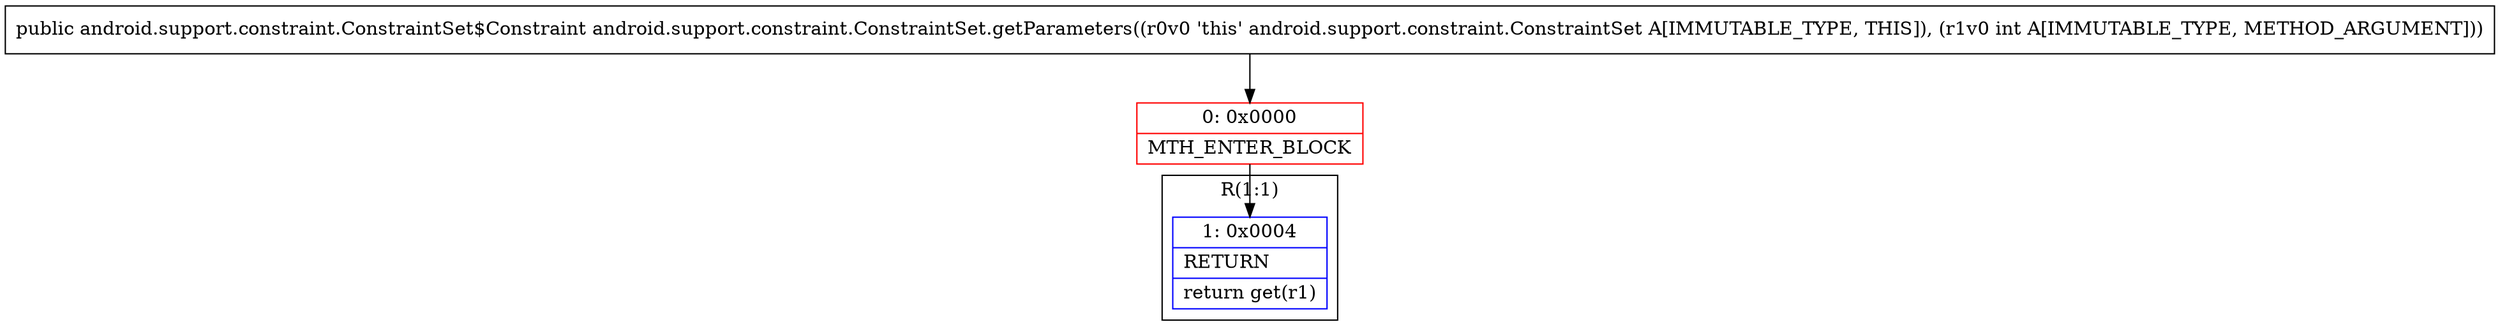 digraph "CFG forandroid.support.constraint.ConstraintSet.getParameters(I)Landroid\/support\/constraint\/ConstraintSet$Constraint;" {
subgraph cluster_Region_1625048186 {
label = "R(1:1)";
node [shape=record,color=blue];
Node_1 [shape=record,label="{1\:\ 0x0004|RETURN\l|return get(r1)\l}"];
}
Node_0 [shape=record,color=red,label="{0\:\ 0x0000|MTH_ENTER_BLOCK\l}"];
MethodNode[shape=record,label="{public android.support.constraint.ConstraintSet$Constraint android.support.constraint.ConstraintSet.getParameters((r0v0 'this' android.support.constraint.ConstraintSet A[IMMUTABLE_TYPE, THIS]), (r1v0 int A[IMMUTABLE_TYPE, METHOD_ARGUMENT])) }"];
MethodNode -> Node_0;
Node_0 -> Node_1;
}

